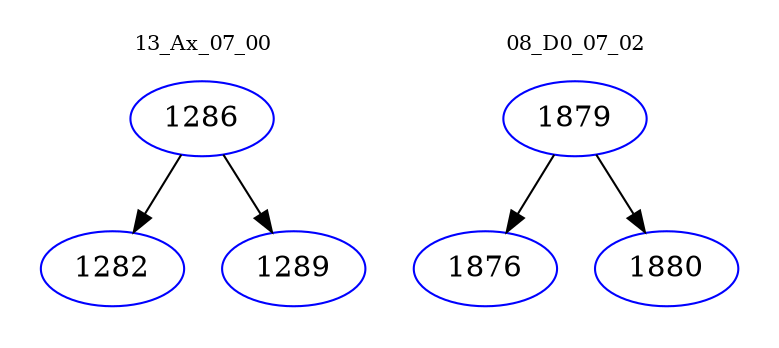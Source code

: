 digraph{
subgraph cluster_0 {
color = white
label = "13_Ax_07_00";
fontsize=10;
T0_1286 [label="1286", color="blue"]
T0_1286 -> T0_1282 [color="black"]
T0_1282 [label="1282", color="blue"]
T0_1286 -> T0_1289 [color="black"]
T0_1289 [label="1289", color="blue"]
}
subgraph cluster_1 {
color = white
label = "08_D0_07_02";
fontsize=10;
T1_1879 [label="1879", color="blue"]
T1_1879 -> T1_1876 [color="black"]
T1_1876 [label="1876", color="blue"]
T1_1879 -> T1_1880 [color="black"]
T1_1880 [label="1880", color="blue"]
}
}
